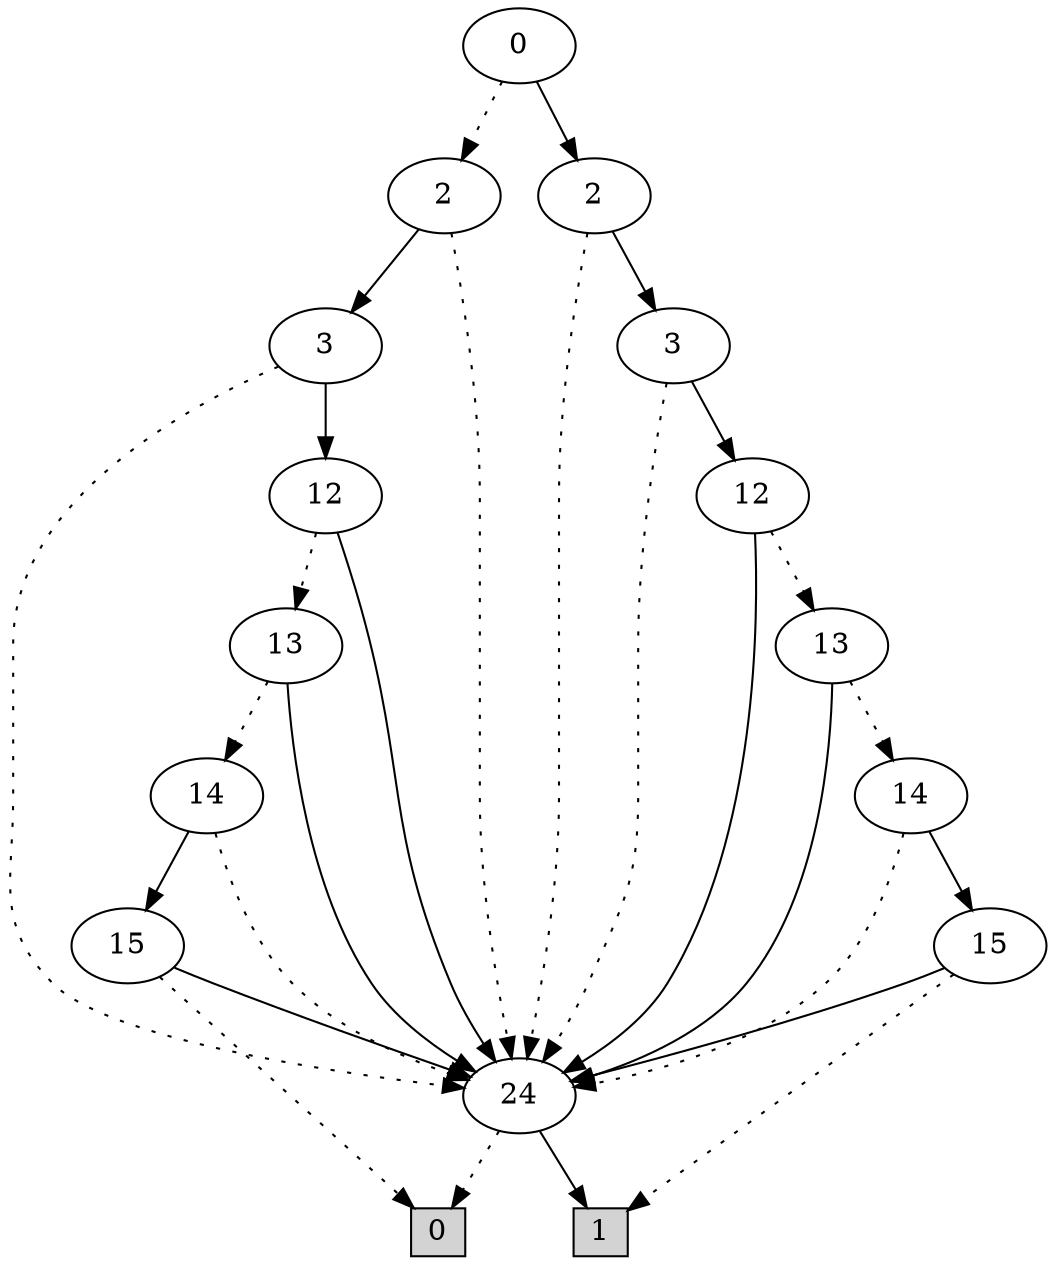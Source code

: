 digraph G {
0 [shape=box, label="0", style=filled, shape=box, height=0.3, width=0.3];
1 [shape=box, label="1", style=filled, shape=box, height=0.3, width=0.3];
2596 [label="0"];
2596 -> 2576 [style=dotted];
2596 -> 2595 [style=filled];
2576 [label="2"];
2576 -> 50 [style=dotted];
2576 -> 2575 [style=filled];
50 [label="24"];
50 -> 0 [style=dotted];
50 -> 1 [style=filled];
2575 [label="3"];
2575 -> 50 [style=dotted];
2575 -> 2574 [style=filled];
2574 [label="12"];
2574 -> 2573 [style=dotted];
2574 -> 50 [style=filled];
2573 [label="13"];
2573 -> 2572 [style=dotted];
2573 -> 50 [style=filled];
2572 [label="14"];
2572 -> 50 [style=dotted];
2572 -> 2571 [style=filled];
2571 [label="15"];
2571 -> 0 [style=dotted];
2571 -> 50 [style=filled];
2595 [label="2"];
2595 -> 50 [style=dotted];
2595 -> 2594 [style=filled];
2594 [label="3"];
2594 -> 50 [style=dotted];
2594 -> 2593 [style=filled];
2593 [label="12"];
2593 -> 2592 [style=dotted];
2593 -> 50 [style=filled];
2592 [label="13"];
2592 -> 2591 [style=dotted];
2592 -> 50 [style=filled];
2591 [label="14"];
2591 -> 50 [style=dotted];
2591 -> 2590 [style=filled];
2590 [label="15"];
2590 -> 1 [style=dotted];
2590 -> 50 [style=filled];
}
